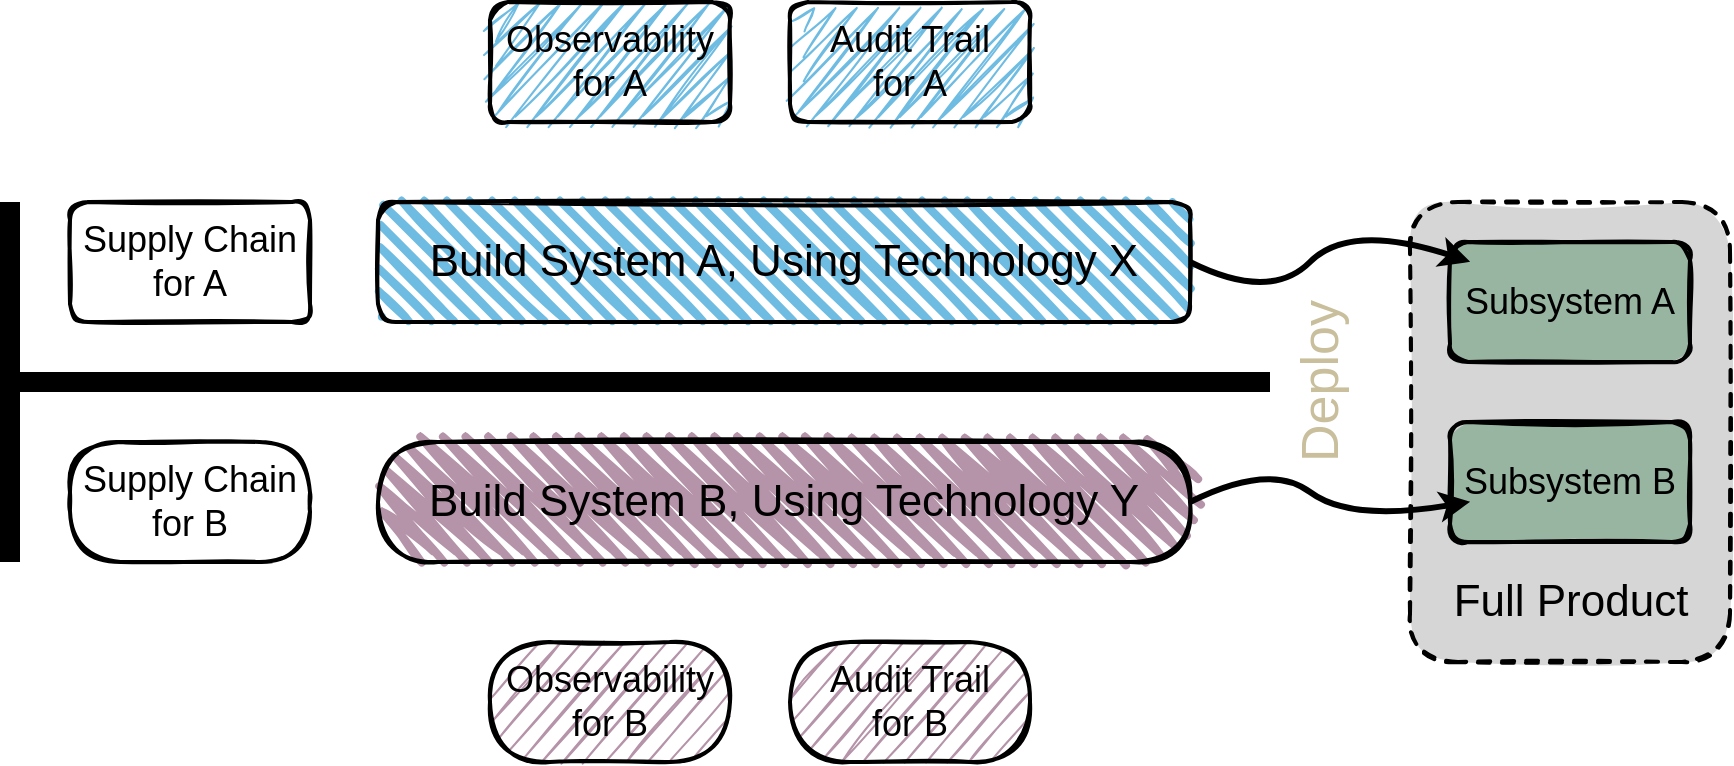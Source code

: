<mxfile version="20.3.0" type="device"><diagram id="4W3aigW7X7AJvwGqM_xk" name="Page-1"><mxGraphModel dx="2026" dy="1932" grid="1" gridSize="10" guides="1" tooltips="1" connect="1" arrows="1" fold="1" page="1" pageScale="1" pageWidth="827" pageHeight="1169" math="0" shadow="0"><root><mxCell id="0"/><mxCell id="1" parent="0"/><mxCell id="EkCdKa1NouHv7VKhAuZ6-14" value="" style="rounded=1;whiteSpace=wrap;html=1;sketch=1;fillStyle=solid;strokeWidth=2;fontSize=18;fillColor=#D6D6D6;dashed=1;" vertex="1" parent="1"><mxGeometry x="930" y="470" width="160" height="230" as="geometry"/></mxCell><mxCell id="EkCdKa1NouHv7VKhAuZ6-1" value="&lt;font style=&quot;font-size: 22px;&quot;&gt;Build System A, Using Technology X&lt;/font&gt;" style="rounded=1;whiteSpace=wrap;html=1;strokeWidth=2;fillWeight=4;hachureGap=8;hachureAngle=45;fillColor=#6FBCE2;sketch=1;" vertex="1" parent="1"><mxGeometry x="414" y="470" width="406" height="60" as="geometry"/></mxCell><mxCell id="EkCdKa1NouHv7VKhAuZ6-3" value="&lt;font style=&quot;font-size: 18px;&quot;&gt;Supply Chain for A&lt;/font&gt;" style="rounded=1;whiteSpace=wrap;html=1;sketch=1;fillStyle=hachure;strokeWidth=2;fontSize=16;" vertex="1" parent="1"><mxGeometry x="260" y="470" width="120" height="60" as="geometry"/></mxCell><mxCell id="EkCdKa1NouHv7VKhAuZ6-4" value="&lt;font style=&quot;font-size: 18px;&quot;&gt;Observability for A&lt;/font&gt;" style="rounded=1;whiteSpace=wrap;html=1;sketch=1;fillStyle=zigzag;strokeWidth=2;fontSize=16;fillColor=#6FBCE2;" vertex="1" parent="1"><mxGeometry x="470" y="370" width="120" height="60" as="geometry"/></mxCell><mxCell id="EkCdKa1NouHv7VKhAuZ6-5" value="&lt;font style=&quot;font-size: 18px;&quot;&gt;Audit Trail&lt;br&gt;for A&lt;/font&gt;" style="rounded=1;whiteSpace=wrap;html=1;sketch=1;fillStyle=zigzag;strokeWidth=2;fontSize=16;fillColor=#6FBCE2;" vertex="1" parent="1"><mxGeometry x="620" y="370" width="120" height="60" as="geometry"/></mxCell><mxCell id="EkCdKa1NouHv7VKhAuZ6-6" value="&lt;font style=&quot;font-size: 22px;&quot;&gt;Build System B, Using Technology Y&lt;/font&gt;" style="rounded=1;whiteSpace=wrap;html=1;strokeWidth=2;fillWeight=4;hachureGap=8;hachureAngle=45;fillColor=#B593A8;sketch=1;fillStyle=zigzag;arcSize=50;" vertex="1" parent="1"><mxGeometry x="414" y="590" width="406" height="60" as="geometry"/></mxCell><mxCell id="EkCdKa1NouHv7VKhAuZ6-7" value="&lt;font style=&quot;font-size: 18px;&quot;&gt;Supply Chain for B&lt;/font&gt;" style="rounded=1;whiteSpace=wrap;html=1;sketch=1;fillStyle=hachure;strokeWidth=2;fontSize=16;arcSize=42;" vertex="1" parent="1"><mxGeometry x="260" y="590" width="120" height="60" as="geometry"/></mxCell><mxCell id="EkCdKa1NouHv7VKhAuZ6-8" value="&lt;font style=&quot;font-size: 18px;&quot;&gt;Observability for B&lt;/font&gt;" style="rounded=1;whiteSpace=wrap;html=1;sketch=1;fillStyle=auto;strokeWidth=2;fontSize=16;fillColor=#B593A8;glass=0;shadow=0;arcSize=50;" vertex="1" parent="1"><mxGeometry x="470" y="690" width="120" height="60" as="geometry"/></mxCell><mxCell id="EkCdKa1NouHv7VKhAuZ6-9" value="&lt;font style=&quot;font-size: 18px;&quot;&gt;Audit Trail&lt;br&gt;for B&lt;/font&gt;" style="rounded=1;whiteSpace=wrap;html=1;sketch=1;fillStyle=auto;strokeWidth=2;fontSize=16;fillColor=#B593A8;arcSize=50;" vertex="1" parent="1"><mxGeometry x="620" y="690" width="120" height="60" as="geometry"/></mxCell><mxCell id="EkCdKa1NouHv7VKhAuZ6-10" value="" style="edgeStyle=none;orthogonalLoop=1;jettySize=auto;html=1;rounded=0;fontSize=18;strokeWidth=10;endArrow=none;endFill=0;" edge="1" parent="1"><mxGeometry width="80" relative="1" as="geometry"><mxPoint x="230" y="560" as="sourcePoint"/><mxPoint x="860" y="560" as="targetPoint"/><Array as="points"/></mxGeometry></mxCell><mxCell id="EkCdKa1NouHv7VKhAuZ6-12" value="Subsystem A" style="rounded=1;whiteSpace=wrap;html=1;sketch=1;fillStyle=solid;strokeWidth=2;fontSize=18;fillColor=#98B5A1;" vertex="1" parent="1"><mxGeometry x="950" y="490" width="120" height="60" as="geometry"/></mxCell><mxCell id="EkCdKa1NouHv7VKhAuZ6-13" value="Subsystem B" style="rounded=1;whiteSpace=wrap;html=1;sketch=1;fillStyle=solid;strokeWidth=2;fontSize=18;fillColor=#98B5A1;" vertex="1" parent="1"><mxGeometry x="950" y="580" width="120" height="60" as="geometry"/></mxCell><mxCell id="EkCdKa1NouHv7VKhAuZ6-15" value="&lt;font style=&quot;font-size: 22px;&quot;&gt;Full Product&lt;/font&gt;" style="text;html=1;resizable=0;autosize=1;align=center;verticalAlign=middle;points=[];fillColor=none;strokeColor=none;rounded=0;dashed=1;sketch=1;fillStyle=solid;strokeWidth=2;fontSize=18;" vertex="1" parent="1"><mxGeometry x="940" y="650" width="140" height="40" as="geometry"/></mxCell><mxCell id="EkCdKa1NouHv7VKhAuZ6-16" value="" style="curved=1;endArrow=classic;html=1;rounded=0;strokeWidth=3;fontSize=22;entryX=0.188;entryY=0.13;entryDx=0;entryDy=0;entryPerimeter=0;" edge="1" parent="1" target="EkCdKa1NouHv7VKhAuZ6-14"><mxGeometry width="50" height="50" relative="1" as="geometry"><mxPoint x="820" y="500" as="sourcePoint"/><mxPoint x="870" y="420" as="targetPoint"/><Array as="points"><mxPoint x="860" y="520"/><mxPoint x="900" y="480"/></Array></mxGeometry></mxCell><mxCell id="EkCdKa1NouHv7VKhAuZ6-18" value="" style="curved=1;endArrow=classic;html=1;rounded=0;strokeWidth=3;fontSize=22;entryX=0.188;entryY=0.13;entryDx=0;entryDy=0;entryPerimeter=0;" edge="1" parent="1"><mxGeometry width="50" height="50" relative="1" as="geometry"><mxPoint x="820" y="620" as="sourcePoint"/><mxPoint x="960.08" y="619.9" as="targetPoint"/><Array as="points"><mxPoint x="860" y="600"/><mxPoint x="900" y="630"/></Array></mxGeometry></mxCell><mxCell id="EkCdKa1NouHv7VKhAuZ6-19" value="&lt;font color=&quot;#c9bf9d&quot; style=&quot;font-size: 26px;&quot;&gt;Deploy&lt;/font&gt;" style="text;html=1;resizable=0;autosize=1;align=center;verticalAlign=middle;points=[];fillColor=none;strokeColor=none;rounded=0;dashed=1;sketch=1;fillStyle=solid;strokeWidth=2;fontSize=22;rotation=-90;" vertex="1" parent="1"><mxGeometry x="835" y="540" width="100" height="40" as="geometry"/></mxCell><mxCell id="EkCdKa1NouHv7VKhAuZ6-21" value="" style="edgeStyle=none;orthogonalLoop=1;jettySize=auto;html=1;rounded=0;fontSize=18;strokeWidth=10;endArrow=none;endFill=0;" edge="1" parent="1"><mxGeometry width="80" relative="1" as="geometry"><mxPoint x="230" y="470" as="sourcePoint"/><mxPoint x="230" y="650" as="targetPoint"/><Array as="points"/></mxGeometry></mxCell></root></mxGraphModel></diagram></mxfile>